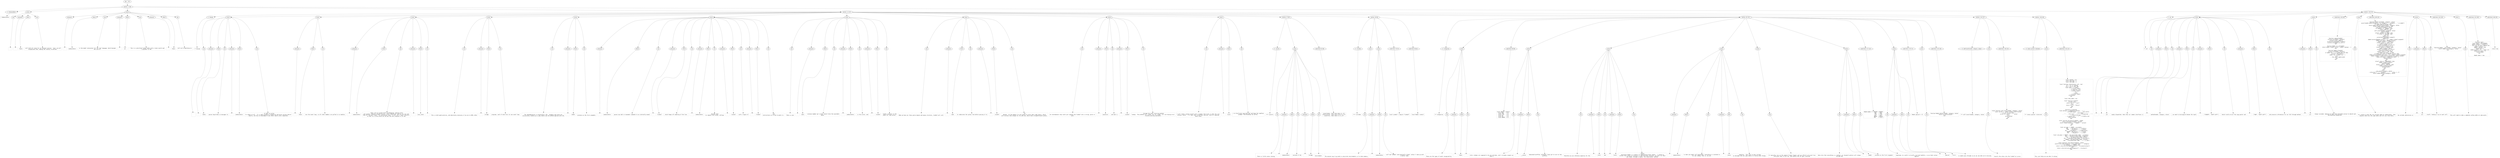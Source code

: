digraph lpegNode {

node [fontname=Helvetica]
edge [style=dashed]

doc_0 [label="doc - 374"]


doc_0 -> { section_1}
{rank=same; section_1}

section_1 [label="section: 1-228"]


// END RANK doc_0

section_1 -> { header_2 prose_3 prose_4 section_5 section_6}
{rank=same; header_2 prose_3 prose_4 section_5 section_6}

header_2 [label="1 : Modeselektor"]

prose_3 [label="prose"]

prose_4 [label="prose"]

section_5 [label="section: 12-157"]

section_6 [label="section: 229-374"]


// END RANK section_1

header_2 -> leaf_7
leaf_7  [color=Gray,shape=rectangle,fontname=Inconsolata,label="* Modeselektor"]
// END RANK header_2

prose_3 -> { raw_8 prespace_9 literal_10 raw_11}
{rank=same; raw_8 prespace_9 literal_10 raw_11}

raw_8 [label="raw"]

prespace_9 [label="prespace"]

literal_10 [label="literal"]

raw_11 [label="raw"]


// END RANK prose_3

raw_8 -> leaf_12
leaf_12  [color=Gray,shape=rectangle,fontname=Inconsolata,label="
"]
// END RANK raw_8

prespace_9 -> leaf_13
leaf_13  [color=Gray,shape=rectangle,fontname=Inconsolata,label=""]
// END RANK prespace_9

literal_10 -> leaf_14
leaf_14  [color=Gray,shape=rectangle,fontname=Inconsolata,label="femto"]
// END RANK literal_10

raw_11 -> leaf_15
leaf_15  [color=Gray,shape=rectangle,fontname=Inconsolata,label=" will hold all state for an terminal session.  Soon, we will
encapsulate that, making the library re-entrant.
"]
// END RANK raw_11

prose_4 -> { prespace_16 literal_17 raw_18 prespace_19 literal_20 raw_21 prespace_22 literal_23 raw_24}
{rank=same; prespace_16 literal_17 raw_18 prespace_19 literal_20 raw_21 prespace_22 literal_23 raw_24}

prespace_16 [label="prespace"]

literal_17 [label="literal"]

raw_18 [label="raw"]

prespace_19 [label="prespace"]

literal_20 [label="literal"]

raw_21 [label="raw"]

prespace_22 [label="prespace"]

literal_23 [label="literal"]

raw_24 [label="raw"]


// END RANK prose_4

prespace_16 -> leaf_25
leaf_25  [color=Gray,shape=rectangle,fontname=Inconsolata,label=""]
// END RANK prespace_16

literal_17 -> leaf_26
leaf_26  [color=Gray,shape=rectangle,fontname=Inconsolata,label="modeselektor"]
// END RANK literal_17

raw_18 -> leaf_27
leaf_27  [color=Gray,shape=rectangle,fontname=Inconsolata,label=" is the modal interpreter for the repl language, which becomes
the core of"]
// END RANK raw_18

prespace_19 -> leaf_28
leaf_28  [color=Gray,shape=rectangle,fontname=Inconsolata,label=" "]
// END RANK prespace_19

literal_20 -> leaf_29
leaf_29  [color=Gray,shape=rectangle,fontname=Inconsolata,label="ed"]
// END RANK literal_20

raw_21 -> leaf_30
leaf_30  [color=Gray,shape=rectangle,fontname=Inconsolata,label=".  This is a glorified lookup table with a state switch and
a pointer to the"]
// END RANK raw_21

prespace_22 -> leaf_31
leaf_31  [color=Gray,shape=rectangle,fontname=Inconsolata,label=" "]
// END RANK prespace_22

literal_23 -> leaf_32
leaf_32  [color=Gray,shape=rectangle,fontname=Inconsolata,label="femto"]
// END RANK literal_23

raw_24 -> leaf_33
leaf_33  [color=Gray,shape=rectangle,fontname=Inconsolata,label="cell we're operating on.

"]
// END RANK raw_24

section_5 -> { header_34 prose_35 prose_36 prose_37 prose_38 prose_39 prose_40 prose_41 prose_42 prose_43 prose_44 section_45 section_46 section_47 section_48 section_49}
{rank=same; header_34 prose_35 prose_36 prose_37 prose_38 prose_39 prose_40 prose_41 prose_42 prose_43 prose_44 section_45 section_46 section_47 section_48 section_49}

header_34 [label="2 : Design"]

prose_35 [label="prose"]

prose_36 [label="prose"]

prose_37 [label="prose"]

prose_38 [label="prose"]

prose_39 [label="prose"]

prose_40 [label="prose"]

prose_41 [label="prose"]

prose_42 [label="prose"]

prose_43 [label="prose"]

prose_44 [label="prose"]

section_45 [label="section: 57-68"]

section_46 [label="section: 69-84"]

section_47 [label="section: 85-141"]

section_48 [label="section: 142-157"]

section_49 [label="section: 158-228"]


// END RANK section_5

header_34 -> leaf_50
leaf_50  [color=Gray,shape=rectangle,fontname=Inconsolata,label="** Design"]
// END RANK header_34

prose_35 -> { raw_51 prespace_52 literal_53 raw_54 prespace_55 literal_56 raw_57}
{rank=same; raw_51 prespace_52 literal_53 raw_54 prespace_55 literal_56 raw_57}

raw_51 [label="raw"]

prespace_52 [label="prespace"]

literal_53 [label="literal"]

raw_54 [label="raw"]

prespace_55 [label="prespace"]

literal_56 [label="literal"]

raw_57 [label="raw"]


// END RANK prose_35

raw_51 -> leaf_58
leaf_58  [color=Gray,shape=rectangle,fontname=Inconsolata,label="

 "]
// END RANK raw_51

prespace_52 -> leaf_59
leaf_59  [color=Gray,shape=rectangle,fontname=Inconsolata,label=" "]
// END RANK prespace_52

literal_53 -> leaf_60
leaf_60  [color=Gray,shape=rectangle,fontname=Inconsolata,label="femto"]
// END RANK literal_53

raw_54 -> leaf_61
leaf_61  [color=Gray,shape=rectangle,fontname=Inconsolata,label=" passes keystrokes as messages to"]
// END RANK raw_54

prespace_55 -> leaf_62
leaf_62  [color=Gray,shape=rectangle,fontname=Inconsolata,label=" "]
// END RANK prespace_55

literal_56 -> leaf_63
leaf_63  [color=Gray,shape=rectangle,fontname=Inconsolata,label="modeselektor"]
// END RANK literal_56

raw_57 -> leaf_64
leaf_64  [color=Gray,shape=rectangle,fontname=Inconsolata,label=".  It does no writes
to stdout at all.  It is smart enough to categorize and parse various device
reports, but has no knowledge of why those reports were requested.
"]
// END RANK raw_57

prose_36 -> { prespace_65 literal_66 raw_67}
{rank=same; prespace_65 literal_66 raw_67}

prespace_65 [label="prespace"]

literal_66 [label="literal"]

raw_67 [label="raw"]


// END RANK prose_36

prespace_65 -> leaf_68
leaf_68  [color=Gray,shape=rectangle,fontname=Inconsolata,label=""]
// END RANK prespace_65

literal_66 -> leaf_69
leaf_69  [color=Gray,shape=rectangle,fontname=Inconsolata,label="femto"]
// END RANK literal_66

raw_67 -> leaf_70
leaf_70  [color=Gray,shape=rectangle,fontname=Inconsolata,label=" runs the event loop, so all other members are pulled in as modules.
"]
// END RANK raw_67

prose_37 -> { prespace_71 literal_72 raw_73 prespace_74 literal_75 raw_76}
{rank=same; prespace_71 literal_72 raw_73 prespace_74 literal_75 raw_76}

prespace_71 [label="prespace"]

literal_72 [label="literal"]

raw_73 [label="raw"]

prespace_74 [label="prespace"]

literal_75 [label="literal"]

raw_76 [label="raw"]


// END RANK prose_37

prespace_71 -> leaf_77
leaf_77  [color=Gray,shape=rectangle,fontname=Inconsolata,label=""]
// END RANK prespace_71

literal_72 -> leaf_78
leaf_78  [color=Gray,shape=rectangle,fontname=Inconsolata,label="modeselektor"]
// END RANK literal_72

raw_73 -> leaf_79
leaf_79  [color=Gray,shape=rectangle,fontname=Inconsolata,label=" takes care of system-level housekeeping: opening files
and sockets, keeping command history, fuzzy completion, and has its own eval
loop off the main track.  For evaluating lines, it will call a small executor,
so that in a little while we can put the user program in its own"]
// END RANK raw_73

prespace_74 -> leaf_80
leaf_80  [color=Gray,shape=rectangle,fontname=Inconsolata,label=" "]
// END RANK prespace_74

literal_75 -> leaf_81
leaf_81  [color=Gray,shape=rectangle,fontname=Inconsolata,label="LuaL_state"]
// END RANK literal_75

raw_76 -> leaf_82
leaf_82  [color=Gray,shape=rectangle,fontname=Inconsolata,label=".
"]
// END RANK raw_76

prose_38 -> { raw_83 prespace_84 literal_85 raw_86}
{rank=same; raw_83 prespace_84 literal_85 raw_86}

raw_83 [label="raw"]

prespace_84 [label="prespace"]

literal_85 [label="literal"]

raw_86 [label="raw"]


// END RANK prose_38

raw_83 -> leaf_87
leaf_87  [color=Gray,shape=rectangle,fontname=Inconsolata,label="
This is both good practice, and absolutely necessary if we are to REPL other"]
// END RANK raw_83

prespace_84 -> leaf_88
leaf_88  [color=Gray,shape=rectangle,fontname=Inconsolata,label=""]
// END RANK prespace_84

literal_85 -> leaf_89
leaf_89  [color=Gray,shape=rectangle,fontname=Inconsolata,label="bridge"]
// END RANK literal_85

raw_86 -> leaf_90
leaf_90  [color=Gray,shape=rectangle,fontname=Inconsolata,label=" programs, each of which has its own event loop.
"]
// END RANK raw_86

prose_39 -> { raw_91 prespace_92 literal_93 raw_94}
{rank=same; raw_91 prespace_92 literal_93 raw_94}

raw_91 [label="raw"]

prespace_92 [label="prespace"]

literal_93 [label="literal"]

raw_94 [label="raw"]


// END RANK prose_39

raw_91 -> leaf_95
leaf_95  [color=Gray,shape=rectangle,fontname=Inconsolata,label="
The implementation is essentially a VM.  Category and value are
successively looked up in jump tables and the method applied with the"]
// END RANK raw_91

prespace_92 -> leaf_96
leaf_96  [color=Gray,shape=rectangle,fontname=Inconsolata,label=" "]
// END RANK prespace_92

literal_93 -> leaf_97
leaf_97  [color=Gray,shape=rectangle,fontname=Inconsolata,label="modeS"]
// END RANK literal_93

raw_94 -> leaf_98
leaf_98  [color=Gray,shape=rectangle,fontname=Inconsolata,label="
instance as the first argument.
"]
// END RANK raw_94

prose_40 -> { prespace_99 literal_100 raw_101 prespace_102 literal_103 raw_104 prespace_105 literal_106 raw_107 prespace_108 literal_109 raw_110 prespace_111 literal_112 raw_113}
{rank=same; prespace_99 literal_100 raw_101 prespace_102 literal_103 raw_104 prespace_105 literal_106 raw_107 prespace_108 literal_109 raw_110 prespace_111 literal_112 raw_113}

prespace_99 [label="prespace"]

literal_100 [label="literal"]

raw_101 [label="raw"]

prespace_102 [label="prespace"]

literal_103 [label="literal"]

raw_104 [label="raw"]

prespace_105 [label="prespace"]

literal_106 [label="literal"]

raw_107 [label="raw"]

prespace_108 [label="prespace"]

literal_109 [label="literal"]

raw_110 [label="raw"]

prespace_111 [label="prespace"]

literal_112 [label="literal"]

raw_113 [label="raw"]


// END RANK prose_40

prespace_99 -> leaf_114
leaf_114  [color=Gray,shape=rectangle,fontname=Inconsolata,label=""]
// END RANK prespace_99

literal_100 -> leaf_115
leaf_115  [color=Gray,shape=rectangle,fontname=Inconsolata,label="modeselektor"]
// END RANK literal_100

raw_101 -> leaf_116
leaf_116  [color=Gray,shape=rectangle,fontname=Inconsolata,label=" passes any edit or movement commands to an internally-owned"]
// END RANK raw_101

prespace_102 -> leaf_117
leaf_117  [color=Gray,shape=rectangle,fontname=Inconsolata,label=""]
// END RANK prespace_102

literal_103 -> leaf_118
leaf_118  [color=Gray,shape=rectangle,fontname=Inconsolata,label="linebuf"]
// END RANK literal_103

raw_104 -> leaf_119
leaf_119  [color=Gray,shape=rectangle,fontname=Inconsolata,label=", which keeps all modeling of the line. "]
// END RANK raw_104

prespace_105 -> leaf_120
leaf_120  [color=Gray,shape=rectangle,fontname=Inconsolata,label=" "]
// END RANK prespace_105

literal_106 -> leaf_121
leaf_121  [color=Gray,shape=rectangle,fontname=Inconsolata,label="modeselektor"]
// END RANK literal_106

raw_107 -> leaf_122
leaf_122  [color=Gray,shape=rectangle,fontname=Inconsolata,label=" decides when
to repaint the screen, calling"]
// END RANK raw_107

prespace_108 -> leaf_123
leaf_123  [color=Gray,shape=rectangle,fontname=Inconsolata,label=" "]
// END RANK prespace_108

literal_109 -> leaf_124
leaf_124  [color=Gray,shape=rectangle,fontname=Inconsolata,label="rainbuf"]
// END RANK literal_109

raw_110 -> leaf_125
leaf_125  [color=Gray,shape=rectangle,fontname=Inconsolata,label=" with a region of"]
// END RANK raw_110

prespace_111 -> leaf_126
leaf_126  [color=Gray,shape=rectangle,fontname=Inconsolata,label=" "]
// END RANK prespace_111

literal_112 -> leaf_127
leaf_127  [color=Gray,shape=rectangle,fontname=Inconsolata,label="linebuf"]
// END RANK literal_112

raw_113 -> leaf_128
leaf_128  [color=Gray,shape=rectangle,fontname=Inconsolata,label=" and
instructions as to how to paint it.
"]
// END RANK raw_113

prose_41 -> { raw_129 prespace_130 literal_131 raw_132 prespace_133 literal_134 raw_135 prespace_136 literal_137 raw_138}
{rank=same; raw_129 prespace_130 literal_131 raw_132 prespace_133 literal_134 raw_135 prespace_136 literal_137 raw_138}

raw_129 [label="raw"]

prespace_130 [label="prespace"]

literal_131 [label="literal"]

raw_132 [label="raw"]

prespace_133 [label="prespace"]

literal_134 [label="literal"]

raw_135 [label="raw"]

prespace_136 [label="prespace"]

literal_137 [label="literal"]

raw_138 [label="raw"]


// END RANK prose_41

raw_129 -> leaf_139
leaf_139  [color=Gray,shape=rectangle,fontname=Inconsolata,label="
There is one"]
// END RANK raw_129

prespace_130 -> leaf_140
leaf_140  [color=Gray,shape=rectangle,fontname=Inconsolata,label=" "]
// END RANK prespace_130

literal_131 -> leaf_141
leaf_141  [color=Gray,shape=rectangle,fontname=Inconsolata,label="deck"]
// END RANK literal_131

raw_132 -> leaf_142
leaf_142  [color=Gray,shape=rectangle,fontname=Inconsolata,label=" instance member per screen, which tiles the available
space. "]
// END RANK raw_132

prespace_133 -> leaf_143
leaf_143  [color=Gray,shape=rectangle,fontname=Inconsolata,label=" "]
// END RANK prespace_133

literal_134 -> leaf_144
leaf_144  [color=Gray,shape=rectangle,fontname=Inconsolata,label="modeselektor"]
// END RANK literal_134

raw_135 -> leaf_145
leaf_145  [color=Gray,shape=rectangle,fontname=Inconsolata,label=" is the writer, and"]
// END RANK raw_135

prespace_136 -> leaf_146
leaf_146  [color=Gray,shape=rectangle,fontname=Inconsolata,label=" "]
// END RANK prespace_136

literal_137 -> leaf_147
leaf_147  [color=Gray,shape=rectangle,fontname=Inconsolata,label="rainbuf"]
// END RANK literal_137

raw_138 -> leaf_148
leaf_148  [color=Gray,shape=rectangle,fontname=Inconsolata,label=" holds a pointer to the
table for read access.
"]
// END RANK raw_138

prose_42 -> { raw_149 prespace_150 literal_151 raw_152 prespace_153 literal_154 raw_155}
{rank=same; raw_149 prespace_150 literal_151 raw_152 prespace_153 literal_154 raw_155}

raw_149 [label="raw"]

prespace_150 [label="prespace"]

literal_151 [label="literal"]

raw_152 [label="raw"]

prespace_153 [label="prespace"]

literal_154 [label="literal"]

raw_155 [label="raw"]


// END RANK prose_42

raw_149 -> leaf_156
leaf_156  [color=Gray,shape=rectangle,fontname=Inconsolata,label="
When we have our fancy parse engine and quipu structure, linebuf will call"]
// END RANK raw_149

prespace_150 -> leaf_157
leaf_157  [color=Gray,shape=rectangle,fontname=Inconsolata,label=""]
// END RANK prespace_150

literal_151 -> leaf_158
leaf_158  [color=Gray,shape=rectangle,fontname=Inconsolata,label="comb"]
// END RANK literal_151

raw_152 -> leaf_159
leaf_159  [color=Gray,shape=rectangle,fontname=Inconsolata,label=" to redecorate the syntax tree before passing it to"]
// END RANK raw_152

prespace_153 -> leaf_160
leaf_160  [color=Gray,shape=rectangle,fontname=Inconsolata,label=" "]
// END RANK prespace_153

literal_154 -> leaf_161
leaf_161  [color=Gray,shape=rectangle,fontname=Inconsolata,label="rainbuf"]
// END RANK literal_154

raw_155 -> leaf_162
leaf_162  [color=Gray,shape=rectangle,fontname=Inconsolata,label=" for
markup.  At the moment I'm just going to write some crude lexers, which
will be more than enough for Clu and Lua, which have straightforward syntax.
"]
// END RANK raw_155

prose_43 -> { raw_163 prespace_164 literal_165 raw_166 prespace_167 literal_168 raw_169}
{rank=same; raw_163 prespace_164 literal_165 raw_166 prespace_167 literal_168 raw_169}

raw_163 [label="raw"]

prespace_164 [label="prespace"]

literal_165 [label="literal"]

raw_166 [label="raw"]

prespace_167 [label="prespace"]

literal_168 [label="literal"]

raw_169 [label="raw"]


// END RANK prose_43

raw_163 -> leaf_170
leaf_170  [color=Gray,shape=rectangle,fontname=Inconsolata,label="
An intermediate step could just squeeze the linebuf into a string, parse it
with"]
// END RANK raw_163

prespace_164 -> leaf_171
leaf_171  [color=Gray,shape=rectangle,fontname=Inconsolata,label=" "]
// END RANK prespace_164

literal_165 -> leaf_172
leaf_172  [color=Gray,shape=rectangle,fontname=Inconsolata,label="esplalier"]
// END RANK literal_165

raw_166 -> leaf_173
leaf_173  [color=Gray,shape=rectangle,fontname=Inconsolata,label=" and emit a"]
// END RANK raw_166

prespace_167 -> leaf_174
leaf_174  [color=Gray,shape=rectangle,fontname=Inconsolata,label=" "]
// END RANK prespace_167

literal_168 -> leaf_175
leaf_175  [color=Gray,shape=rectangle,fontname=Inconsolata,label="rainbuf"]
// END RANK literal_168

raw_169 -> leaf_176
leaf_176  [color=Gray,shape=rectangle,fontname=Inconsolata,label=" through the usual recursive method
lookup.  The problem isn't speed, not for a REPL, it's not having error
recovery parsing available.
"]
// END RANK raw_169

prose_44 -> { raw_177 prespace_178 literal_179 raw_180}
{rank=same; raw_177 prespace_178 literal_179 raw_180}

raw_177 [label="raw"]

prespace_178 [label="prespace"]

literal_179 [label="literal"]

raw_180 [label="raw"]


// END RANK prose_44

raw_177 -> leaf_181
leaf_181  [color=Gray,shape=rectangle,fontname=Inconsolata,label="
I will likely content myself with a grammar that kicks in when the user
presses return.  I'll want that to perform rewrites (such as removing
outer-level"]
// END RANK raw_177

prespace_178 -> leaf_182
leaf_182  [color=Gray,shape=rectangle,fontname=Inconsolata,label=" "]
// END RANK prespace_178

literal_179 -> leaf_183
leaf_183  [color=Gray,shape=rectangle,fontname=Inconsolata,label="local"]
// END RANK literal_179

raw_180 -> leaf_184
leaf_184  [color=Gray,shape=rectangle,fontname=Inconsolata,label="s to facilicate copy-pasting) and keep the readline
grammar from becoming too ad-hoc.

"]
// END RANK raw_180

section_45 -> { header_185 prose_186 codeblock_187}
{rank=same; header_185 prose_186 codeblock_187}

header_185 [label="4 : asserts"]

prose_186 [label="prose"]

codeblock_187 [label="code block 62-66"]


// END RANK section_45

header_185 -> leaf_188
leaf_188  [color=Gray,shape=rectangle,fontname=Inconsolata,label="**** asserts"]
// END RANK header_185

prose_186 -> { raw_189 prespace_190 literal_191 raw_192 prespace_193 literal_194 raw_195}
{rank=same; raw_189 prespace_190 literal_191 raw_192 prespace_193 literal_194 raw_195}

raw_189 [label="raw"]

prespace_190 [label="prespace"]

literal_191 [label="literal"]

raw_192 [label="raw"]

prespace_193 [label="prespace"]

literal_194 [label="literal"]

raw_195 [label="raw"]


// END RANK prose_186

raw_189 -> leaf_196
leaf_196  [color=Gray,shape=rectangle,fontname=Inconsolata,label="

  There is little sense running"]
// END RANK raw_189

prespace_190 -> leaf_197
leaf_197  [color=Gray,shape=rectangle,fontname=Inconsolata,label=" "]
// END RANK prespace_190

literal_191 -> leaf_198
leaf_198  [color=Gray,shape=rectangle,fontname=Inconsolata,label="modeselektor"]
// END RANK literal_191

raw_192 -> leaf_199
leaf_199  [color=Gray,shape=rectangle,fontname=Inconsolata,label=" outside of the"]
// END RANK raw_192

prespace_193 -> leaf_200
leaf_200  [color=Gray,shape=rectangle,fontname=Inconsolata,label=" "]
// END RANK prespace_193

literal_194 -> leaf_201
leaf_201  [color=Gray,shape=rectangle,fontname=Inconsolata,label="bridge"]
// END RANK literal_194

raw_195 -> leaf_202
leaf_202  [color=Gray,shape=rectangle,fontname=Inconsolata,label="
environment.
"]
// END RANK raw_195

codeblock_187 -> leaf_203
leaf_203  [color=Gray,shape=rectangle,fontname=Inconsolata,label="assert(meta, \"must have meta in _G\")
assert(write, \"must have write in _G\")
assert(ts, \"must have ts in _G\")"]
// END RANK codeblock_187

section_46 -> { header_204 prose_205 prose_206 codeblock_207 codeblock_208}
{rank=same; header_204 prose_205 prose_206 codeblock_207 codeblock_208}

header_204 [label="4 : includes"]

prose_205 [label="prose"]

prose_206 [label="prose"]

codeblock_207 [label="code block 76-78"]

codeblock_208 [label="code block 80-82"]


// END RANK section_46

header_204 -> leaf_209
leaf_209  [color=Gray,shape=rectangle,fontname=Inconsolata,label="**** includes"]
// END RANK header_204

prose_205 -> { raw_210}
{rank=same; raw_210}

raw_210 [label="raw"]


// END RANK prose_205

raw_210 -> leaf_211
leaf_211  [color=Gray,shape=rectangle,fontname=Inconsolata,label="

The easiest way to go mad in concurrent environments is to share memory.
"]
// END RANK raw_210

prose_206 -> { prespace_212 literal_213 raw_214}
{rank=same; prespace_212 literal_213 raw_214}

prespace_212 [label="prespace"]

literal_213 [label="literal"]

raw_214 [label="raw"]


// END RANK prose_206

prespace_212 -> leaf_215
leaf_215  [color=Gray,shape=rectangle,fontname=Inconsolata,label=""]
// END RANK prespace_212

literal_213 -> leaf_216
leaf_216  [color=Gray,shape=rectangle,fontname=Inconsolata,label="modeselektor"]
// END RANK literal_213

raw_214 -> leaf_217
leaf_217  [color=Gray,shape=rectangle,fontname=Inconsolata,label=" will own linebuf, and eventually txtbuf, unless I come up with
a better idea.
"]
// END RANK raw_214

codeblock_207 -> leaf_218
leaf_218  [color=Gray,shape=rectangle,fontname=Inconsolata,label="local Linebuf = require \"linebuf\""]
// END RANK codeblock_207

codeblock_208 -> leaf_219
leaf_219  [color=Gray,shape=rectangle,fontname=Inconsolata,label="local ModeS = meta()"]
// END RANK codeblock_208

section_47 -> { header_220 prose_221 codeblock_222 prose_223 prose_224 prose_225 prose_226 prose_227 codeblock_228 prose_229 codeblock_230 prose_231 codeblock_232}
{rank=same; header_220 prose_221 codeblock_222 prose_223 prose_224 prose_225 prose_226 prose_227 codeblock_228 prose_229 codeblock_230 prose_231 codeblock_232}

header_220 [label="3 : Categories"]

prose_221 [label="prose"]

codeblock_222 [label="code block 89-96"]

prose_223 [label="prose"]

prose_224 [label="prose"]

prose_225 [label="prose"]

prose_226 [label="prose"]

prose_227 [label="prose"]

codeblock_228 [label="code block 117-124"]

prose_229 [label="prose"]

codeblock_230 [label="code block 129-131"]

prose_231 [label="prose"]

codeblock_232 [label="code block 135-139"]


// END RANK section_47

header_220 -> leaf_233
leaf_233  [color=Gray,shape=rectangle,fontname=Inconsolata,label="*** Categories"]
// END RANK header_220

prose_221 -> { raw_234 prespace_235 literal_236 raw_237}
{rank=same; raw_234 prespace_235 literal_236 raw_237}

raw_234 [label="raw"]

prespace_235 [label="prespace"]

literal_236 [label="literal"]

raw_237 [label="raw"]


// END RANK prose_221

raw_234 -> leaf_238
leaf_238  [color=Gray,shape=rectangle,fontname=Inconsolata,label="

These are the types of event recognized by"]
// END RANK raw_234

prespace_235 -> leaf_239
leaf_239  [color=Gray,shape=rectangle,fontname=Inconsolata,label=" "]
// END RANK prespace_235

literal_236 -> leaf_240
leaf_240  [color=Gray,shape=rectangle,fontname=Inconsolata,label="femto"]
// END RANK literal_236

raw_237 -> leaf_241
leaf_241  [color=Gray,shape=rectangle,fontname=Inconsolata,label=".
"]
// END RANK raw_237

codeblock_222 -> leaf_242
leaf_242  [color=Gray,shape=rectangle,fontname=Inconsolata,label="local INSERT = meta()
local NAV    = {}
local CTRL   = {}
local ALT    = {}
local FN     = {}
local MOUSE  = {}"]
// END RANK codeblock_222

prose_223 -> { raw_243 prespace_244 literal_245 raw_246}
{rank=same; raw_243 prespace_244 literal_245 raw_246}

raw_243 [label="raw"]

prespace_244 [label="prespace"]

literal_245 [label="literal"]

raw_246 [label="raw"]


// END RANK prose_223

raw_243 -> leaf_247
leaf_247  [color=Gray,shape=rectangle,fontname=Inconsolata,label="
Color schemes are supposed to be one-and-done, and I strongly suspect we
have a"]
// END RANK raw_243

prespace_244 -> leaf_248
leaf_248  [color=Gray,shape=rectangle,fontname=Inconsolata,label=" "]
// END RANK prespace_244

literal_245 -> leaf_249
leaf_249  [color=Gray,shape=rectangle,fontname=Inconsolata,label="__concat"]
// END RANK literal_245

raw_246 -> leaf_250
leaf_250  [color=Gray,shape=rectangle,fontname=Inconsolata,label=" dominated workflow, although I have yet to turn on the
profiler.
"]
// END RANK raw_246

prose_224 -> { raw_251 prespace_252 literal_253 raw_254 prespace_255 literal_256 raw_257}
{rank=same; raw_251 prespace_252 literal_253 raw_254 prespace_255 literal_256 raw_257}

raw_251 [label="raw"]

prespace_252 [label="prespace"]

literal_253 [label="literal"]

raw_254 [label="raw"]

prespace_255 [label="prespace"]

literal_256 [label="literal"]

raw_257 [label="raw"]


// END RANK prose_224

raw_251 -> leaf_258
leaf_258  [color=Gray,shape=rectangle,fontname=Inconsolata,label="
Therefore we use reference equality for the"]
// END RANK raw_251

prespace_252 -> leaf_259
leaf_259  [color=Gray,shape=rectangle,fontname=Inconsolata,label=" "]
// END RANK prespace_252

literal_253 -> leaf_260
leaf_260  [color=Gray,shape=rectangle,fontname=Inconsolata,label="color"]
// END RANK literal_253

raw_254 -> leaf_261
leaf_261  [color=Gray,shape=rectangle,fontname=Inconsolata,label=" and"]
// END RANK raw_254

prespace_255 -> leaf_262
leaf_262  [color=Gray,shape=rectangle,fontname=Inconsolata,label=" "]
// END RANK prespace_255

literal_256 -> leaf_263
leaf_263  [color=Gray,shape=rectangle,fontname=Inconsolata,label="hints"]
// END RANK literal_256

raw_257 -> leaf_264
leaf_264  [color=Gray,shape=rectangle,fontname=Inconsolata,label=" tables.
Switching themes is a matter of repopulating those tables.  I intend to
isolate this within an instance so that multiple terminals can each run their
own theme, through a simple 'fat inheritance' method.
"]
// END RANK raw_257

prose_225 -> { prespace_265 literal_266 raw_267 prespace_268 italic_269 raw_270}
{rank=same; prespace_265 literal_266 raw_267 prespace_268 italic_269 raw_270}

prespace_265 [label="prespace"]

literal_266 [label="literal"]

raw_267 [label="raw"]

prespace_268 [label="prespace"]

italic_269 [label="italic"]

raw_270 [label="raw"]


// END RANK prose_225

prespace_265 -> leaf_271
leaf_271  [color=Gray,shape=rectangle,fontname=Inconsolata,label=""]
// END RANK prespace_265

literal_266 -> leaf_272
leaf_272  [color=Gray,shape=rectangle,fontname=Inconsolata,label="modeselektor"]
// END RANK literal_266

raw_267 -> leaf_273
leaf_273  [color=Gray,shape=rectangle,fontname=Inconsolata,label=" is what you might call hypermodal. Everything is isolated in
its own lookup, that is, we use"]
// END RANK raw_267

prespace_268 -> leaf_274
leaf_274  [color=Gray,shape=rectangle,fontname=Inconsolata,label=" "]
// END RANK prespace_268

italic_269 -> leaf_275
leaf_275  [color=Gray,shape=rectangle,fontname=Inconsolata,label="value"]
// END RANK italic_269

raw_270 -> leaf_276
leaf_276  [color=Gray,shape=rectangle,fontname=Inconsolata,label=" equality.  This lets us pass strings
as messages and use jump tables to resolve most things.
"]
// END RANK raw_270

prose_226 -> { raw_277}
{rank=same; raw_277}

raw_277 [label="raw"]


// END RANK prose_226

raw_277 -> leaf_278
leaf_278  [color=Gray,shape=rectangle,fontname=Inconsolata,label="
It typically runs at the speed of human fingers and can afford to be much less
efficient than it will be, even before the JIT gets involved.
"]
// END RANK raw_277

prose_227 -> { raw_279 prespace_280 literal_281 raw_282}
{rank=same; raw_279 prespace_280 literal_281 raw_282}

raw_279 [label="raw"]

prespace_280 [label="prespace"]

literal_281 [label="literal"]

raw_282 [label="raw"]


// END RANK prose_227

raw_279 -> leaf_283
leaf_283  [color=Gray,shape=rectangle,fontname=Inconsolata,label="
Note also that everything is a method, our dispatch pattern will always
include the"]
// END RANK raw_279

prespace_280 -> leaf_284
leaf_284  [color=Gray,shape=rectangle,fontname=Inconsolata,label=" "]
// END RANK prespace_280

literal_281 -> leaf_285
leaf_285  [color=Gray,shape=rectangle,fontname=Inconsolata,label="modeS"]
// END RANK literal_281

raw_282 -> leaf_286
leaf_286  [color=Gray,shape=rectangle,fontname=Inconsolata,label=" instance as the first argument.
"]
// END RANK raw_282

codeblock_228 -> leaf_287
leaf_287  [color=Gray,shape=rectangle,fontname=Inconsolata,label="ModeS.modes = { INSERT = INSERT,
                NAV    = NAV,
                CTRL   = CTRL,
                ALT    = ALT,
                MOUSE  = MOUSE,
                NYI    = true }"]
// END RANK codeblock_228

prose_229 -> { raw_288 prespace_289 literal_290 raw_291}
{rank=same; raw_288 prespace_289 literal_290 raw_291}

raw_288 [label="raw"]

prespace_289 [label="prespace"]

literal_290 [label="literal"]

raw_291 [label="raw"]


// END RANK prose_229

raw_288 -> leaf_292
leaf_292  [color=Gray,shape=rectangle,fontname=Inconsolata,label="
Sometimes its useful to briefly override handlers, so we check values
against"]
// END RANK raw_288

prespace_289 -> leaf_293
leaf_293  [color=Gray,shape=rectangle,fontname=Inconsolata,label=" "]
// END RANK prespace_289

literal_290 -> leaf_294
leaf_294  [color=Gray,shape=rectangle,fontname=Inconsolata,label="special"]
// END RANK literal_290

raw_291 -> leaf_295
leaf_295  [color=Gray,shape=rectangle,fontname=Inconsolata,label=" first:
"]
// END RANK raw_291

codeblock_230 -> leaf_296
leaf_296  [color=Gray,shape=rectangle,fontname=Inconsolata,label="ModeS.special = {}"]
// END RANK codeblock_230

prose_231 -> { raw_297}
{rank=same; raw_297}

raw_297 [label="raw"]


// END RANK prose_231

raw_297 -> leaf_298
leaf_298  [color=Gray,shape=rectangle,fontname=Inconsolata,label="
A simple pass-through so we can see what we're missing.
"]
// END RANK raw_297

codeblock_232 -> leaf_299
leaf_299  [color=Gray,shape=rectangle,fontname=Inconsolata,label="function ModeS.default(modeS, category, value)
    return write(ts(value))
end"]
// END RANK codeblock_232

section_48 -> { header_300 prose_301 codeblock_302}
{rank=same; header_300 prose_301 codeblock_302}

header_300 [label="3 : self-insert(modeS, category, value)"]

prose_301 [label="prose"]

codeblock_302 [label="code block 146-155"]


// END RANK section_48

header_300 -> leaf_303
leaf_303  [color=Gray,shape=rectangle,fontname=Inconsolata,label="*** self-insert(modeS, category, value)"]
// END RANK header_300

prose_301 -> { raw_304}
{rank=same; raw_304}

raw_304 [label="raw"]


// END RANK prose_301

raw_304 -> leaf_305
leaf_305  [color=Gray,shape=rectangle,fontname=Inconsolata,label="

Inserts the value into the linebuf at cursor.
"]
// END RANK raw_304

codeblock_302 -> leaf_306
leaf_306  [color=Gray,shape=rectangle,fontname=Inconsolata,label="local function self_insert(modeS, category, value)
    local success =  modeS.linebuf:insert(value)
    if not success then
      write(\"no insert: \" .. value)
    else
      write(value)
    end
end"]
// END RANK codeblock_302

section_49 -> { header_307 prose_308 codeblock_309}
{rank=same; header_307 prose_308 codeblock_309}

header_307 [label="3 : status painter (colwrite)"]

prose_308 [label="prose"]

codeblock_309 [label="code block 162-227"]


// END RANK section_49

header_307 -> leaf_310
leaf_310  [color=Gray,shape=rectangle,fontname=Inconsolata,label="*** status painter (colwrite)"]
// END RANK header_307

prose_308 -> { raw_311}
{rank=same; raw_311}

raw_311 [label="raw"]


// END RANK prose_308

raw_311 -> leaf_312
leaf_312  [color=Gray,shape=rectangle,fontname=Inconsolata,label="

This just helps me see what I'm doing
"]
// END RANK raw_311

codeblock_309 -> leaf_313
leaf_313  [color=Gray,shape=rectangle,fontname=Inconsolata,label="local STATCOL = 81
local STAT_TOP = 1
local STAT_RUN = 2

local function colwrite(str, col, row)
   col = col or STATCOL
   row = row or STAT_TOP
   local dash = a.stash()
             .. a.cursor.hide()
             .. a.jump(row, col)
             .. a.erase.right()
             .. str
             .. a.pop()
             .. a.cursor.show()
   write(dash)
end

local STAT_ICON = \"◉ \"

local function tf(bool)
   if bool then
      return ts(\"t\", \"true\")
   else
      return ts(\"f\", \"false\")
   end
end

function pr_mouse(m)
   local phrase = a.magenta(m.button) .. \": \"
                     .. a.bright(kind) .. \" \" .. tf(m.shift)
                     .. \" \" .. tf(m.meta)
                     .. \" \" .. tf(m.ctrl) .. \" \" .. tf(m.moving) .. \" \"
                     .. tf(m.scrolling) .. \" \"
                     .. a.cyan(m.col) .. \",\" .. a.cyan(m.row)
   return phrase
end

local function mk_paint(fragment, shade)
   return function(category, action)
      return shade(category .. fragment .. action)
   end
end

local act_map = { MOUSE  = pr_mouse,
                  NAV    = mk_paint(\": \", a.italic),
                  CTRL   = mk_paint(\": \", c.field),
                  ALT    = mk_paint(\": \", a.underscore),
                  INSERT = mk_paint(\": \", c.field),
                  NYI    = mk_paint(\": \", a.red)}

local icon_map = { MOUSE = mk_paint(STAT_ICON, c.userdata),
                   NAV   = mk_paint(STAT_ICON, a.magenta),
                   CTRL  = mk_paint(STAT_ICON, a.blue),
                   ALT   = mk_paint(STAT_ICON, c[\"function\"]),
                   INSERT = mk_paint(STAT_ICON, a.green),
                   NYI   = mk_paint(STAT_ICON .. \"! \", a.red) }

local function icon_paint(category, value)
   assert(icon_map[category], \"icon_paint NYI:\" .. category)
   if category == \"MOUSE\" then
      return colwrite(icon_map[category](\"\", pr_mouse(value)))
    end
   return colwrite(icon_map[category](\"\", ts(value)))
end"]
// END RANK codeblock_309

section_6 -> { header_314 prose_315 prose_316 codeblock_317 prose_318 codeblock_319 prose_320 codeblock_321 prose_322 codeblock_323 codeblock_324}
{rank=same; header_314 prose_315 prose_316 codeblock_317 prose_318 codeblock_319 prose_320 codeblock_321 prose_322 codeblock_323 codeblock_324}

header_314 [label="2 : act"]

prose_315 [label="prose"]

prose_316 [label="prose"]

codeblock_317 [label="code block 239-263"]

prose_318 [label="prose"]

codeblock_319 [label="code block 269-320"]

prose_320 [label="prose"]

codeblock_321 [label="code block 324-328"]

prose_322 [label="prose"]

codeblock_323 [label="code block 332-346"]

codeblock_324 [label="code block 348-350"]


// END RANK section_6

header_314 -> leaf_325
leaf_325  [color=Gray,shape=rectangle,fontname=Inconsolata,label="** act"]
// END RANK header_314

prose_315 -> { raw_326 prespace_327 literal_328 raw_329 prespace_330 literal_331 raw_332 prespace_333 literal_334 raw_335 prespace_336 literal_337 raw_338}
{rank=same; raw_326 prespace_327 literal_328 raw_329 prespace_330 literal_331 raw_332 prespace_333 literal_334 raw_335 prespace_336 literal_337 raw_338}

raw_326 [label="raw"]

prespace_327 [label="prespace"]

literal_328 [label="literal"]

raw_329 [label="raw"]

prespace_330 [label="prespace"]

literal_331 [label="literal"]

raw_332 [label="raw"]

prespace_333 [label="prespace"]

literal_334 [label="literal"]

raw_335 [label="raw"]

prespace_336 [label="prespace"]

literal_337 [label="literal"]

raw_338 [label="raw"]


// END RANK prose_315

raw_326 -> leaf_339
leaf_339  [color=Gray,shape=rectangle,fontname=Inconsolata,label=""]
// END RANK raw_326

prespace_327 -> leaf_340
leaf_340  [color=Gray,shape=rectangle,fontname=Inconsolata,label=""]
// END RANK prespace_327

literal_328 -> leaf_341
leaf_341  [color=Gray,shape=rectangle,fontname=Inconsolata,label="act"]
// END RANK literal_328

raw_329 -> leaf_342
leaf_342  [color=Gray,shape=rectangle,fontname=Inconsolata,label=" simply dispatches. Note that our common interfaces is"]
// END RANK raw_329

prespace_330 -> leaf_343
leaf_343  [color=Gray,shape=rectangle,fontname=Inconsolata,label=""]
// END RANK prespace_330

literal_331 -> leaf_344
leaf_344  [color=Gray,shape=rectangle,fontname=Inconsolata,label="method(modeS, category, value)"]
// END RANK literal_331

raw_332 -> leaf_345
leaf_345  [color=Gray,shape=rectangle,fontname=Inconsolata,label=", we need to distinguish betwen the tuple"]
// END RANK raw_332

prespace_333 -> leaf_346
leaf_346  [color=Gray,shape=rectangle,fontname=Inconsolata,label=""]
// END RANK prespace_333

literal_334 -> leaf_347
leaf_347  [color=Gray,shape=rectangle,fontname=Inconsolata,label="(\"INSERT\", \"SHIFT-LEFT\")"]
// END RANK literal_334

raw_335 -> leaf_348
leaf_348  [color=Gray,shape=rectangle,fontname=Inconsolata,label=" (which could arrive from copy-paste) and"]
// END RANK raw_335

prespace_336 -> leaf_349
leaf_349  [color=Gray,shape=rectangle,fontname=Inconsolata,label=""]
// END RANK prespace_336

literal_337 -> leaf_350
leaf_350  [color=Gray,shape=rectangle,fontname=Inconsolata,label="(\"NAV\", \"SHIFT-LEFT\")"]
// END RANK literal_337

raw_338 -> leaf_351
leaf_351  [color=Gray,shape=rectangle,fontname=Inconsolata,label=" and preserve information for our fall-through method.
"]
// END RANK raw_338

prose_316 -> { prespace_352 literal_353 raw_354}
{rank=same; prespace_352 literal_353 raw_354}

prespace_352 [label="prespace"]

literal_353 [label="literal"]

raw_354 [label="raw"]


// END RANK prose_316

prespace_352 -> leaf_355
leaf_355  [color=Gray,shape=rectangle,fontname=Inconsolata,label=""]
// END RANK prespace_352

literal_353 -> leaf_356
leaf_356  [color=Gray,shape=rectangle,fontname=Inconsolata,label="act"]
// END RANK literal_353

raw_354 -> leaf_357
leaf_357  [color=Gray,shape=rectangle,fontname=Inconsolata,label=" always succeeds, meaning we need some metatable action to absorb and
log anything unexpected.
"]
// END RANK raw_354

codeblock_317 -> leaf_358
leaf_358  [color=Gray,shape=rectangle,fontname=Inconsolata,label="
function repaint(modeS)
  write(a.col(modeS.l_margin))
  write(a.erase.right())
  write(tostring(modeS.linebuf))
  write(a.col(modeS:cur_col()))
end

function ModeS.cur_col(modeS)
   return modeS.linebuf.cursor + modeS.l_margin - 1
end

function ModeS.nl(modeS)
   write(a.col(modeS.l_margin))
   if modeS.row + 1 <= modeS.max_row then
      write(a.jump.down())
      modeS.row  = modeS.row + 1
   else
      -- this gets complicated
   end
end

"]
// END RANK codeblock_317

prose_318 -> { raw_359}
{rank=same; raw_359}

raw_359 [label="raw"]


// END RANK prose_318

raw_359 -> leaf_360
leaf_360  [color=Gray,shape=rectangle,fontname=Inconsolata,label="
It's easier to get the core actions down as conditionals, then
migrate them into the jump table and fill out from there.
"]
// END RANK raw_359

codeblock_319 -> leaf_361
leaf_361  [color=Gray,shape=rectangle,fontname=Inconsolata,label="function ModeS.act(modeS, category, value)
  assert(modeS.modes[category], \"no category \" .. category .. \" in modeS\")
   if modeS.special[value] then
      return modeS.special[value](modeS, category, value)
   elseif modeS.modes[category] then
      icon_paint(category, value)
      if category == \"INSERT\" then
         -- hard coded for now
         self_insert(modeS, category, value)
         repaint(modeS)
      elseif category == \"NAV\" then
         if value == \"RETURN\" then
            -- eval etc.
            modeS:nl()
            write(tostring(modeS.linebuf))
            modeS:nl()
            modeS.history[#modeS.history + 1] = modeS.linebuf:suspend()
            modeS.hist_mark = #modeS.history
            modeS.linebuf = Linebuf(1)
         elseif value == \"LEFT\" then
            modeS.linebuf:left()
            write(a.col(modeS:cur_col()))
            colwrite(ts(move),nil,3)
         elseif value == \"RIGHT\" then
            modeS.linebuf:right()
            write(a.col(modeS:cur_col()))
            colwrite(ts(move),nil,3)
         elseif value == \"UP\" then
            if modeS.hist_mark > 0 then
               if modeS.hist_mark == #modeS.history then
                  modeS.history[modeS.hist_mark + 1] = modeS.linebuf:suspend()
                  modeS.linebuf = modeS.history[modeS.hist_mark]:resume()
                  modeS.hist_mark = modeS.hist_mark - 1
                  repaint(modeS)
               end
            end
         elseif value == \"BACKSPACE\" then
            modeS.linebuf:d_back()
            repaint(modeS)
         elseif value == \"DELETE\" then
            modeS.linebuf:d_fwd()
            repaint(modeS)
         end
      end
   else
      icon_paint(category, value)
      --colwrite(\"!! \" .. category .. \" \" .. value, 1, 2)
      return modeS:default(category, value)
   end
end"]
// END RANK codeblock_319

prose_320 -> { raw_362 prespace_363 literal_364 raw_365}
{rank=same; raw_362 prespace_363 literal_364 raw_365}

raw_362 [label="raw"]

prespace_363 [label="prespace"]

literal_364 [label="literal"]

raw_365 [label="raw"]


// END RANK prose_320

raw_362 -> leaf_366
leaf_366  [color=Gray,shape=rectangle,fontname=Inconsolata,label="
We include indirection in"]
// END RANK raw_362

prespace_363 -> leaf_367
leaf_367  [color=Gray,shape=rectangle,fontname=Inconsolata,label=" "]
// END RANK prespace_363

literal_364 -> leaf_368
leaf_368  [color=Gray,shape=rectangle,fontname=Inconsolata,label="act"]
// END RANK literal_364

raw_365 -> leaf_369
leaf_369  [color=Gray,shape=rectangle,fontname=Inconsolata,label=" itself, looking it up on each call:
"]
// END RANK raw_365

codeblock_321 -> leaf_370
leaf_370  [color=Gray,shape=rectangle,fontname=Inconsolata,label="function ModeS.__call(modeS, category, value)
  return modeS:act(category, value)
end"]
// END RANK codeblock_321

prose_322 -> { raw_371}
{rank=same; raw_371}

raw_371 [label="raw"]


// END RANK prose_322

raw_371 -> leaf_372
leaf_372  [color=Gray,shape=rectangle,fontname=Inconsolata,label="
This will need to take a complete config table at some point.
"]
// END RANK raw_371

codeblock_323 -> leaf_373
leaf_373  [color=Gray,shape=rectangle,fontname=Inconsolata,label="function new()
  local modeS = meta(ModeS)
  modeS.linebuf = Linebuf(1)
  -- this will be more complex but
  modeS.l_margin = 4
  modeS.r_margin = 83
  modeS.row = 2
  modeS.history = {} -- make 3-d!
  modeS.hist_mark = 0
  return modeS
end

ModeS.idEst = new"]
// END RANK codeblock_323

codeblock_324 -> leaf_374
leaf_374  [color=Gray,shape=rectangle,fontname=Inconsolata,label="return new"]
// END RANK codeblock_324


}

